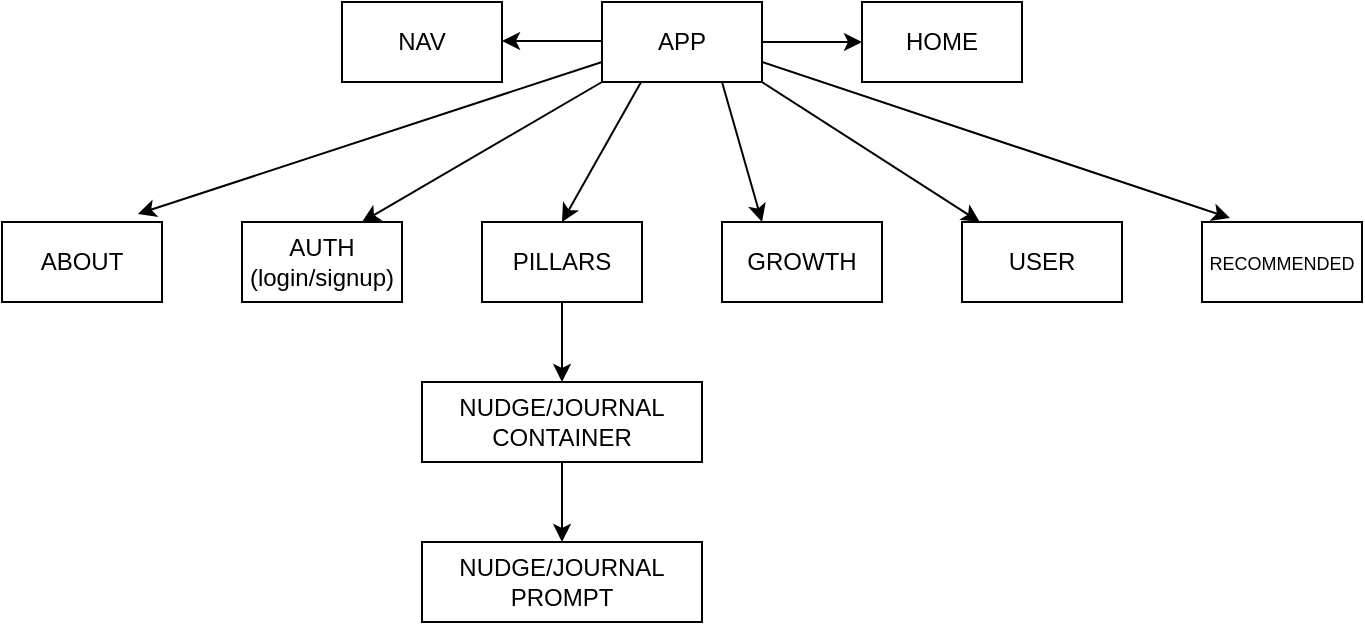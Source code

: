 <mxfile>
    <diagram id="s9jXo4QW0Z18Gfw3uZCw" name="Page-1">
        <mxGraphModel dx="918" dy="522" grid="1" gridSize="10" guides="1" tooltips="1" connect="1" arrows="1" fold="1" page="1" pageScale="1" pageWidth="850" pageHeight="1100" math="0" shadow="0">
            <root>
                <mxCell id="0"/>
                <mxCell id="1" parent="0"/>
                <mxCell id="12" value="" style="edgeStyle=none;html=1;entryX=0;entryY=0.5;entryDx=0;entryDy=0;" parent="1" source="2" target="10" edge="1">
                    <mxGeometry relative="1" as="geometry">
                        <mxPoint x="480" y="30" as="targetPoint"/>
                    </mxGeometry>
                </mxCell>
                <mxCell id="2" value="" style="whiteSpace=wrap;html=1;" parent="1" vertex="1">
                    <mxGeometry x="360" y="10" width="80" height="40" as="geometry"/>
                </mxCell>
                <mxCell id="28" value="" style="edgeStyle=none;html=1;exitX=1;exitY=1;exitDx=0;exitDy=0;" parent="1" source="2" target="20" edge="1">
                    <mxGeometry relative="1" as="geometry">
                        <mxPoint x="420" y="50" as="sourcePoint"/>
                    </mxGeometry>
                </mxCell>
                <mxCell id="3" value="APP" style="text;strokeColor=none;align=center;fillColor=none;html=1;verticalAlign=middle;whiteSpace=wrap;rounded=0;" parent="1" vertex="1">
                    <mxGeometry x="370" y="15" width="60" height="30" as="geometry"/>
                </mxCell>
                <mxCell id="9" value="" style="whiteSpace=wrap;html=1;" parent="1" vertex="1">
                    <mxGeometry x="230" y="10" width="80" height="40" as="geometry"/>
                </mxCell>
                <mxCell id="10" value="" style="whiteSpace=wrap;html=1;" parent="1" vertex="1">
                    <mxGeometry x="490" y="10" width="80" height="40" as="geometry"/>
                </mxCell>
                <mxCell id="8" value="NAV" style="text;strokeColor=none;align=center;fillColor=none;html=1;verticalAlign=middle;whiteSpace=wrap;rounded=0;" parent="1" vertex="1">
                    <mxGeometry x="240" y="15" width="60" height="30" as="geometry"/>
                </mxCell>
                <mxCell id="7" value="HOME" style="text;strokeColor=none;align=center;fillColor=none;html=1;verticalAlign=middle;whiteSpace=wrap;rounded=0;" parent="1" vertex="1">
                    <mxGeometry x="500" y="15" width="60" height="30" as="geometry"/>
                </mxCell>
                <mxCell id="15" value="" style="edgeStyle=none;html=1;" parent="1" edge="1">
                    <mxGeometry relative="1" as="geometry">
                        <mxPoint x="360" y="29.5" as="sourcePoint"/>
                        <mxPoint x="310" y="29.5" as="targetPoint"/>
                    </mxGeometry>
                </mxCell>
                <mxCell id="17" value="ABOUT" style="whiteSpace=wrap;html=1;" parent="1" vertex="1">
                    <mxGeometry x="60" y="120" width="80" height="40" as="geometry"/>
                </mxCell>
                <mxCell id="18" value="AUTH&lt;br&gt;(login/signup)" style="whiteSpace=wrap;html=1;" parent="1" vertex="1">
                    <mxGeometry x="180" y="120" width="80" height="40" as="geometry"/>
                </mxCell>
                <mxCell id="34" value="" style="edgeStyle=none;html=1;" parent="1" source="19" target="23" edge="1">
                    <mxGeometry relative="1" as="geometry"/>
                </mxCell>
                <mxCell id="19" value="PILLARS" style="whiteSpace=wrap;html=1;" parent="1" vertex="1">
                    <mxGeometry x="300" y="120" width="80" height="40" as="geometry"/>
                </mxCell>
                <mxCell id="20" value="USER" style="whiteSpace=wrap;html=1;" parent="1" vertex="1">
                    <mxGeometry x="540" y="120" width="80" height="40" as="geometry"/>
                </mxCell>
                <mxCell id="21" value="GROWTH" style="whiteSpace=wrap;html=1;" parent="1" vertex="1">
                    <mxGeometry x="420" y="120" width="80" height="40" as="geometry"/>
                </mxCell>
                <mxCell id="37" value="" style="edgeStyle=none;html=1;" parent="1" source="23" target="25" edge="1">
                    <mxGeometry relative="1" as="geometry"/>
                </mxCell>
                <mxCell id="23" value="&lt;font style=&quot;font-size: 12px;&quot;&gt;NUDGE/JOURNAL CONTAINER&lt;/font&gt;" style="whiteSpace=wrap;html=1;" parent="1" vertex="1">
                    <mxGeometry x="270" y="200" width="140" height="40" as="geometry"/>
                </mxCell>
                <mxCell id="25" value="NUDGE/JOURNAL PROMPT" style="whiteSpace=wrap;html=1;" parent="1" vertex="1">
                    <mxGeometry x="270" y="280" width="140" height="40" as="geometry"/>
                </mxCell>
                <mxCell id="27" value="&lt;font style=&quot;font-size: 9px;&quot;&gt;RECOMMENDED&lt;/font&gt;" style="whiteSpace=wrap;html=1;" parent="1" vertex="1">
                    <mxGeometry x="660" y="120" width="80" height="40" as="geometry"/>
                </mxCell>
                <mxCell id="29" value="" style="edgeStyle=none;html=1;entryX=0.5;entryY=0;entryDx=0;entryDy=0;" parent="1" target="19" edge="1">
                    <mxGeometry relative="1" as="geometry">
                        <mxPoint x="379.542" y="50" as="sourcePoint"/>
                        <mxPoint x="420.451" y="125" as="targetPoint"/>
                    </mxGeometry>
                </mxCell>
                <mxCell id="30" value="" style="edgeStyle=none;html=1;entryX=0.25;entryY=0;entryDx=0;entryDy=0;exitX=0.75;exitY=1;exitDx=0;exitDy=0;" parent="1" source="2" target="21" edge="1">
                    <mxGeometry relative="1" as="geometry">
                        <mxPoint x="410" y="60" as="sourcePoint"/>
                        <mxPoint x="480.911" y="125" as="targetPoint"/>
                    </mxGeometry>
                </mxCell>
                <mxCell id="31" value="" style="edgeStyle=none;html=1;entryX=0.175;entryY=-0.05;entryDx=0;entryDy=0;entryPerimeter=0;" parent="1" target="27" edge="1">
                    <mxGeometry relative="1" as="geometry">
                        <mxPoint x="440.002" y="40" as="sourcePoint"/>
                        <mxPoint x="560" y="110" as="targetPoint"/>
                    </mxGeometry>
                </mxCell>
                <mxCell id="32" value="" style="edgeStyle=none;html=1;entryX=0.85;entryY=-0.1;entryDx=0;entryDy=0;entryPerimeter=0;" parent="1" target="17" edge="1">
                    <mxGeometry relative="1" as="geometry">
                        <mxPoint x="360.002" y="40" as="sourcePoint"/>
                        <mxPoint x="594" y="118" as="targetPoint"/>
                    </mxGeometry>
                </mxCell>
                <mxCell id="33" value="" style="edgeStyle=none;html=1;entryX=0.75;entryY=0;entryDx=0;entryDy=0;" parent="1" target="18" edge="1">
                    <mxGeometry relative="1" as="geometry">
                        <mxPoint x="360.002" y="50" as="sourcePoint"/>
                        <mxPoint x="240" y="110" as="targetPoint"/>
                    </mxGeometry>
                </mxCell>
            </root>
        </mxGraphModel>
    </diagram>
</mxfile>
